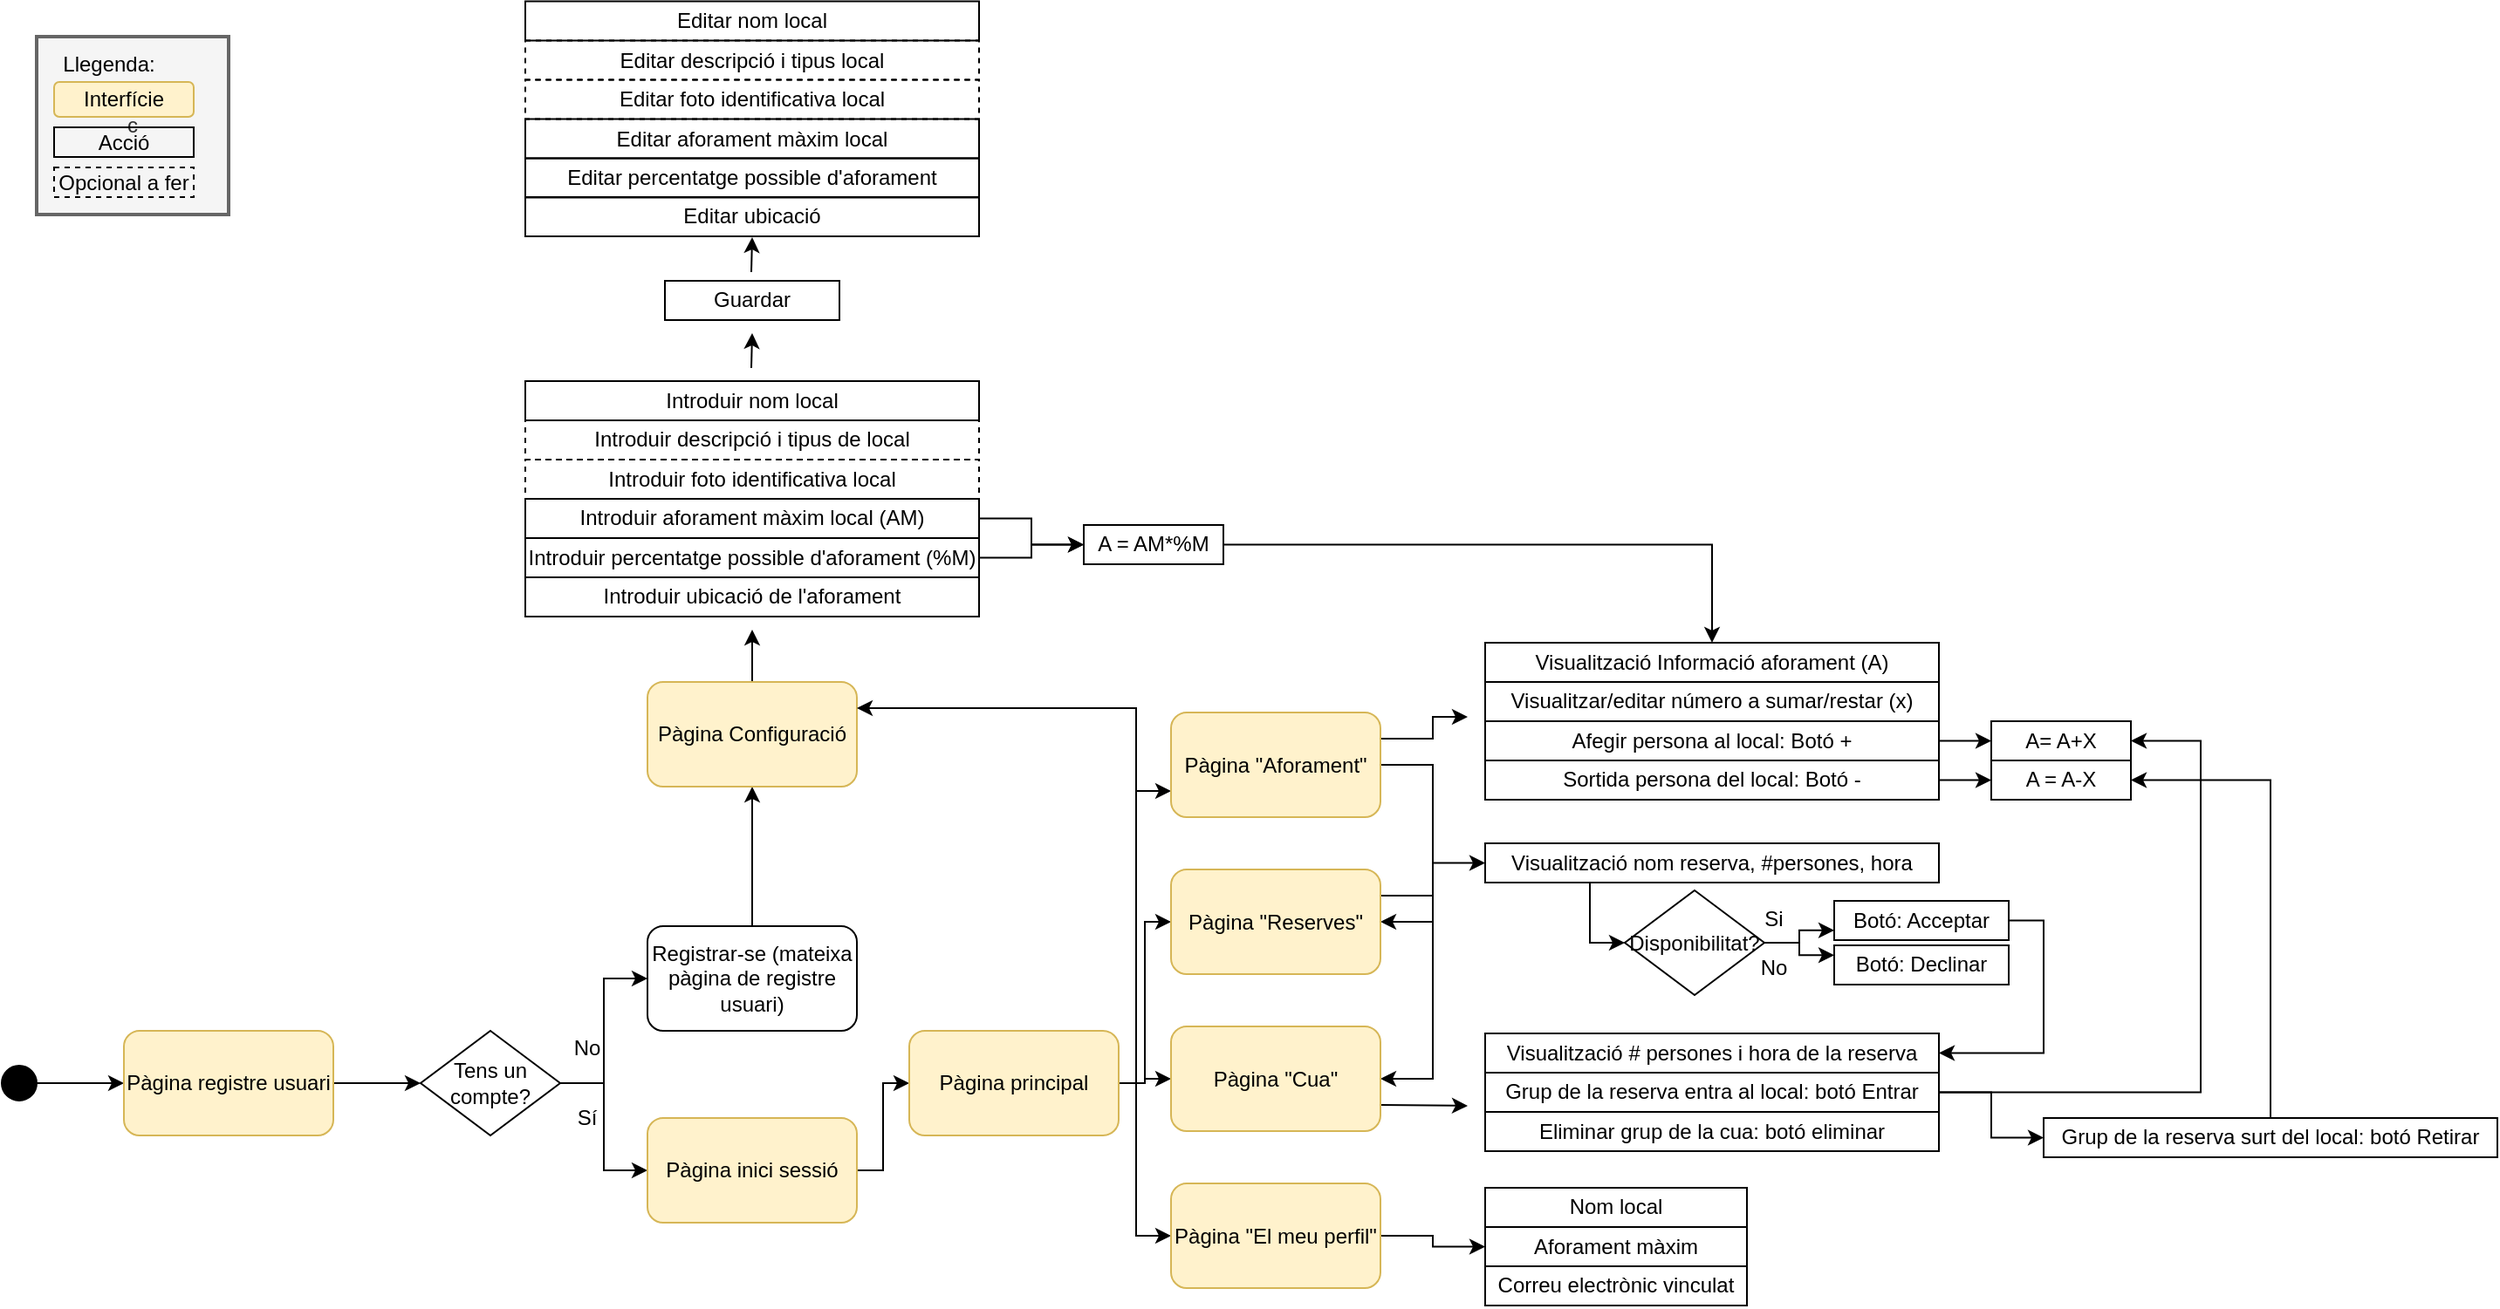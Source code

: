 <mxfile version="13.3.5" type="github" pages="2">
  <diagram id="QyLK_1G8izOVnMK4OfBK" name="Flow general B2B">
    <mxGraphModel dx="1351" dy="1723" grid="1" gridSize="10" guides="1" tooltips="1" connect="1" arrows="1" fold="1" page="0" pageScale="1" pageWidth="827" pageHeight="1169" math="0" shadow="0">
      <root>
        <mxCell id="0" />
        <mxCell id="1" parent="0" />
        <mxCell id="aOF3CNQLZm2d1WDA1n_z-32" value="c" style="rounded=0;whiteSpace=wrap;html=1;fillColor=#f5f5f5;strokeColor=#666666;fontColor=#333333;strokeWidth=2;" parent="1" vertex="1">
          <mxGeometry x="90" y="-410" width="110" height="102" as="geometry" />
        </mxCell>
        <mxCell id="_c1tW72TKpihIUh71Ftu-7" value="" style="edgeStyle=orthogonalEdgeStyle;rounded=0;orthogonalLoop=1;jettySize=auto;html=1;" parent="1" source="_c1tW72TKpihIUh71Ftu-2" target="_c1tW72TKpihIUh71Ftu-3" edge="1">
          <mxGeometry relative="1" as="geometry" />
        </mxCell>
        <mxCell id="_c1tW72TKpihIUh71Ftu-2" value="" style="ellipse;whiteSpace=wrap;html=1;aspect=fixed;fillColor=#000000;" parent="1" vertex="1">
          <mxGeometry x="70" y="180" width="20" height="20" as="geometry" />
        </mxCell>
        <mxCell id="_c1tW72TKpihIUh71Ftu-10" style="edgeStyle=orthogonalEdgeStyle;rounded=0;orthogonalLoop=1;jettySize=auto;html=1;exitX=1;exitY=0.5;exitDx=0;exitDy=0;" parent="1" source="_c1tW72TKpihIUh71Ftu-3" target="_c1tW72TKpihIUh71Ftu-9" edge="1">
          <mxGeometry relative="1" as="geometry" />
        </mxCell>
        <mxCell id="_c1tW72TKpihIUh71Ftu-3" value="Pàgina registre usuari" style="rounded=1;whiteSpace=wrap;html=1;fillColor=#fff2cc;strokeColor=#d6b656;" parent="1" vertex="1">
          <mxGeometry x="140" y="160" width="120" height="60" as="geometry" />
        </mxCell>
        <mxCell id="_c1tW72TKpihIUh71Ftu-11" style="edgeStyle=orthogonalEdgeStyle;rounded=0;orthogonalLoop=1;jettySize=auto;html=1;exitX=1;exitY=0.5;exitDx=0;exitDy=0;entryX=0;entryY=0.5;entryDx=0;entryDy=0;" parent="1" source="_c1tW72TKpihIUh71Ftu-9" target="_c1tW72TKpihIUh71Ftu-12" edge="1">
          <mxGeometry relative="1" as="geometry">
            <mxPoint x="420" y="120" as="targetPoint" />
          </mxGeometry>
        </mxCell>
        <mxCell id="_c1tW72TKpihIUh71Ftu-16" style="edgeStyle=orthogonalEdgeStyle;rounded=0;orthogonalLoop=1;jettySize=auto;html=1;exitX=1;exitY=0.5;exitDx=0;exitDy=0;" parent="1" source="_c1tW72TKpihIUh71Ftu-9" target="_c1tW72TKpihIUh71Ftu-13" edge="1">
          <mxGeometry relative="1" as="geometry" />
        </mxCell>
        <mxCell id="_c1tW72TKpihIUh71Ftu-9" value="Tens un compte?" style="rhombus;whiteSpace=wrap;html=1;fillColor=none;" parent="1" vertex="1">
          <mxGeometry x="310" y="160" width="80" height="60" as="geometry" />
        </mxCell>
        <mxCell id="aOF3CNQLZm2d1WDA1n_z-63" value="" style="edgeStyle=elbowEdgeStyle;rounded=0;orthogonalLoop=1;jettySize=auto;html=1;" parent="1" source="_c1tW72TKpihIUh71Ftu-12" target="aOF3CNQLZm2d1WDA1n_z-62" edge="1">
          <mxGeometry relative="1" as="geometry" />
        </mxCell>
        <mxCell id="_c1tW72TKpihIUh71Ftu-12" value="Registrar-se (mateixa pàgina de registre usuari)" style="rounded=1;whiteSpace=wrap;html=1;fillColor=none;" parent="1" vertex="1">
          <mxGeometry x="440" y="100" width="120" height="60" as="geometry" />
        </mxCell>
        <mxCell id="aOF3CNQLZm2d1WDA1n_z-68" value="" style="edgeStyle=elbowEdgeStyle;rounded=0;orthogonalLoop=1;jettySize=auto;html=1;" parent="1" source="aOF3CNQLZm2d1WDA1n_z-62" edge="1">
          <mxGeometry relative="1" as="geometry">
            <mxPoint x="500" y="-70" as="targetPoint" />
          </mxGeometry>
        </mxCell>
        <mxCell id="aOF3CNQLZm2d1WDA1n_z-62" value="Pàgina Configuració" style="rounded=1;whiteSpace=wrap;html=1;fillColor=#fff2cc;strokeColor=#d6b656;" parent="1" vertex="1">
          <mxGeometry x="440" y="-40" width="120" height="60" as="geometry" />
        </mxCell>
        <mxCell id="_c1tW72TKpihIUh71Ftu-29" style="edgeStyle=elbowEdgeStyle;rounded=0;orthogonalLoop=1;jettySize=auto;html=1;exitX=1;exitY=0.5;exitDx=0;exitDy=0;" parent="1" source="_c1tW72TKpihIUh71Ftu-13" target="_c1tW72TKpihIUh71Ftu-18" edge="1">
          <mxGeometry relative="1" as="geometry" />
        </mxCell>
        <mxCell id="_c1tW72TKpihIUh71Ftu-13" value="Pàgina inici sessió" style="rounded=1;whiteSpace=wrap;html=1;fillColor=#fff2cc;strokeColor=#d6b656;" parent="1" vertex="1">
          <mxGeometry x="440" y="210" width="120" height="60" as="geometry" />
        </mxCell>
        <mxCell id="_c1tW72TKpihIUh71Ftu-39" style="edgeStyle=elbowEdgeStyle;rounded=0;orthogonalLoop=1;jettySize=auto;html=1;exitX=1;exitY=0.5;exitDx=0;exitDy=0;entryX=0;entryY=0.75;entryDx=0;entryDy=0;" parent="1" source="_c1tW72TKpihIUh71Ftu-18" target="_c1tW72TKpihIUh71Ftu-22" edge="1">
          <mxGeometry relative="1" as="geometry">
            <Array as="points">
              <mxPoint x="720" y="110" />
            </Array>
          </mxGeometry>
        </mxCell>
        <mxCell id="_c1tW72TKpihIUh71Ftu-41" style="edgeStyle=elbowEdgeStyle;rounded=0;orthogonalLoop=1;jettySize=auto;html=1;exitX=1;exitY=0.5;exitDx=0;exitDy=0;" parent="1" source="_c1tW72TKpihIUh71Ftu-18" target="_c1tW72TKpihIUh71Ftu-23" edge="1">
          <mxGeometry relative="1" as="geometry" />
        </mxCell>
        <mxCell id="_c1tW72TKpihIUh71Ftu-42" style="edgeStyle=elbowEdgeStyle;rounded=0;orthogonalLoop=1;jettySize=auto;html=1;exitX=1;exitY=0.5;exitDx=0;exitDy=0;" parent="1" source="_c1tW72TKpihIUh71Ftu-18" target="_c1tW72TKpihIUh71Ftu-25" edge="1">
          <mxGeometry relative="1" as="geometry">
            <Array as="points">
              <mxPoint x="720" y="230" />
            </Array>
          </mxGeometry>
        </mxCell>
        <mxCell id="_c1tW72TKpihIUh71Ftu-43" style="edgeStyle=elbowEdgeStyle;rounded=0;orthogonalLoop=1;jettySize=auto;html=1;exitX=1;exitY=0.5;exitDx=0;exitDy=0;" parent="1" source="_c1tW72TKpihIUh71Ftu-18" target="_c1tW72TKpihIUh71Ftu-24" edge="1">
          <mxGeometry relative="1" as="geometry" />
        </mxCell>
        <mxCell id="TkilhRNAnEVEgLaQJ0GL-2" style="edgeStyle=orthogonalEdgeStyle;rounded=0;orthogonalLoop=1;jettySize=auto;html=1;exitX=1;exitY=0.5;exitDx=0;exitDy=0;entryX=1;entryY=0.25;entryDx=0;entryDy=0;" parent="1" source="_c1tW72TKpihIUh71Ftu-18" target="aOF3CNQLZm2d1WDA1n_z-62" edge="1">
          <mxGeometry relative="1" as="geometry">
            <Array as="points">
              <mxPoint x="720" y="190" />
              <mxPoint x="720" y="-25" />
            </Array>
          </mxGeometry>
        </mxCell>
        <mxCell id="_c1tW72TKpihIUh71Ftu-18" value="Pàgina principal" style="rounded=1;whiteSpace=wrap;html=1;fillColor=#fff2cc;strokeColor=#d6b656;" parent="1" vertex="1">
          <mxGeometry x="590" y="160" width="120" height="60" as="geometry" />
        </mxCell>
        <mxCell id="aOF3CNQLZm2d1WDA1n_z-13" style="edgeStyle=elbowEdgeStyle;rounded=0;orthogonalLoop=1;jettySize=auto;html=1;exitX=1;exitY=0.5;exitDx=0;exitDy=0;entryX=1;entryY=0.5;entryDx=0;entryDy=0;" parent="1" source="_c1tW72TKpihIUh71Ftu-22" target="_c1tW72TKpihIUh71Ftu-23" edge="1">
          <mxGeometry relative="1" as="geometry">
            <Array as="points">
              <mxPoint x="890" y="53" />
            </Array>
          </mxGeometry>
        </mxCell>
        <mxCell id="aOF3CNQLZm2d1WDA1n_z-14" style="edgeStyle=elbowEdgeStyle;rounded=0;orthogonalLoop=1;jettySize=auto;html=1;exitX=1;exitY=0.5;exitDx=0;exitDy=0;entryX=1;entryY=0.5;entryDx=0;entryDy=0;" parent="1" source="_c1tW72TKpihIUh71Ftu-22" target="_c1tW72TKpihIUh71Ftu-24" edge="1">
          <mxGeometry relative="1" as="geometry">
            <Array as="points">
              <mxPoint x="890" y="98" />
            </Array>
          </mxGeometry>
        </mxCell>
        <mxCell id="aOF3CNQLZm2d1WDA1n_z-26" style="edgeStyle=elbowEdgeStyle;rounded=0;orthogonalLoop=1;jettySize=auto;html=1;exitX=1;exitY=0.25;exitDx=0;exitDy=0;" parent="1" source="_c1tW72TKpihIUh71Ftu-22" edge="1">
          <mxGeometry relative="1" as="geometry">
            <mxPoint x="910" y="-20" as="targetPoint" />
            <Array as="points">
              <mxPoint x="890" y="-10" />
            </Array>
          </mxGeometry>
        </mxCell>
        <mxCell id="_c1tW72TKpihIUh71Ftu-22" value="Pàgina &quot;Aforament&quot;" style="rounded=1;whiteSpace=wrap;html=1;fillColor=#fff2cc;strokeColor=#d6b656;" parent="1" vertex="1">
          <mxGeometry x="740" y="-22.5" width="120" height="60" as="geometry" />
        </mxCell>
        <mxCell id="aOF3CNQLZm2d1WDA1n_z-79" style="edgeStyle=elbowEdgeStyle;rounded=0;orthogonalLoop=1;jettySize=auto;html=1;exitX=1;exitY=0.25;exitDx=0;exitDy=0;" parent="1" source="_c1tW72TKpihIUh71Ftu-23" target="aOF3CNQLZm2d1WDA1n_z-36" edge="1">
          <mxGeometry relative="1" as="geometry" />
        </mxCell>
        <mxCell id="_c1tW72TKpihIUh71Ftu-23" value="Pàgina &quot;Reserves&quot;" style="rounded=1;whiteSpace=wrap;html=1;fillColor=#fff2cc;strokeColor=#d6b656;" parent="1" vertex="1">
          <mxGeometry x="740" y="67.5" width="120" height="60" as="geometry" />
        </mxCell>
        <mxCell id="aOF3CNQLZm2d1WDA1n_z-52" style="rounded=0;orthogonalLoop=1;jettySize=auto;html=1;exitX=1;exitY=0.75;exitDx=0;exitDy=0;" parent="1" source="_c1tW72TKpihIUh71Ftu-24" edge="1">
          <mxGeometry relative="1" as="geometry">
            <mxPoint x="910" y="203" as="targetPoint" />
          </mxGeometry>
        </mxCell>
        <mxCell id="_c1tW72TKpihIUh71Ftu-24" value="Pàgina &quot;Cua&quot;" style="rounded=1;whiteSpace=wrap;html=1;fillColor=#fff2cc;strokeColor=#d6b656;" parent="1" vertex="1">
          <mxGeometry x="740" y="157.5" width="120" height="60" as="geometry" />
        </mxCell>
        <mxCell id="aOF3CNQLZm2d1WDA1n_z-10" style="edgeStyle=elbowEdgeStyle;rounded=0;orthogonalLoop=1;jettySize=auto;html=1;exitX=1;exitY=0.5;exitDx=0;exitDy=0;" parent="1" source="_c1tW72TKpihIUh71Ftu-25" target="aOF3CNQLZm2d1WDA1n_z-5" edge="1">
          <mxGeometry relative="1" as="geometry" />
        </mxCell>
        <mxCell id="_c1tW72TKpihIUh71Ftu-25" value="Pàgina &quot;El meu perfil&quot;" style="rounded=1;whiteSpace=wrap;html=1;fillColor=#fff2cc;strokeColor=#d6b656;" parent="1" vertex="1">
          <mxGeometry x="740" y="247.5" width="120" height="60" as="geometry" />
        </mxCell>
        <mxCell id="_c1tW72TKpihIUh71Ftu-27" value="Sí" style="text;html=1;align=center;verticalAlign=middle;resizable=0;points=[];autosize=1;" parent="1" vertex="1">
          <mxGeometry x="390" y="200" width="30" height="20" as="geometry" />
        </mxCell>
        <mxCell id="_c1tW72TKpihIUh71Ftu-28" value="No" style="text;html=1;align=center;verticalAlign=middle;resizable=0;points=[];autosize=1;" parent="1" vertex="1">
          <mxGeometry x="390" y="160" width="30" height="20" as="geometry" />
        </mxCell>
        <mxCell id="aOF3CNQLZm2d1WDA1n_z-2" value="&lt;div style=&quot;text-align: left&quot;&gt;Nom local&lt;/div&gt;" style="rounded=1;whiteSpace=wrap;html=1;fillColor=none;arcSize=0;" parent="1" vertex="1">
          <mxGeometry x="920" y="250" width="150" height="22.5" as="geometry" />
        </mxCell>
        <mxCell id="aOF3CNQLZm2d1WDA1n_z-5" value="&lt;div style=&quot;text-align: left&quot;&gt;Aforament màxim&lt;/div&gt;" style="rounded=1;whiteSpace=wrap;html=1;fillColor=none;arcSize=0;" parent="1" vertex="1">
          <mxGeometry x="920" y="272.5" width="150" height="22.5" as="geometry" />
        </mxCell>
        <mxCell id="aOF3CNQLZm2d1WDA1n_z-6" value="&lt;div style=&quot;text-align: left&quot;&gt;Correu electrònic vinculat&lt;/div&gt;" style="rounded=1;whiteSpace=wrap;html=1;fillColor=none;arcSize=0;" parent="1" vertex="1">
          <mxGeometry x="920" y="295" width="150" height="22.5" as="geometry" />
        </mxCell>
        <mxCell id="aOF3CNQLZm2d1WDA1n_z-11" value="&lt;div style=&quot;text-align: left&quot;&gt;Visualitzar/editar número a sumar/restar (x)&lt;/div&gt;" style="rounded=1;whiteSpace=wrap;html=1;fillColor=none;arcSize=0;" parent="1" vertex="1">
          <mxGeometry x="920" y="-40" width="260" height="22.5" as="geometry" />
        </mxCell>
        <mxCell id="aOF3CNQLZm2d1WDA1n_z-20" value="" style="edgeStyle=elbowEdgeStyle;rounded=0;orthogonalLoop=1;jettySize=auto;html=1;" parent="1" source="aOF3CNQLZm2d1WDA1n_z-15" target="aOF3CNQLZm2d1WDA1n_z-19" edge="1">
          <mxGeometry relative="1" as="geometry" />
        </mxCell>
        <mxCell id="aOF3CNQLZm2d1WDA1n_z-15" value="&lt;div style=&quot;text-align: left&quot;&gt;Afegir persona al local: Botó +&lt;/div&gt;" style="rounded=1;whiteSpace=wrap;html=1;fillColor=none;arcSize=0;" parent="1" vertex="1">
          <mxGeometry x="920" y="-17.5" width="260" height="22.5" as="geometry" />
        </mxCell>
        <mxCell id="aOF3CNQLZm2d1WDA1n_z-19" value="&lt;div style=&quot;text-align: left&quot;&gt;A= A+X&lt;/div&gt;" style="rounded=1;whiteSpace=wrap;html=1;fillColor=none;arcSize=0;" parent="1" vertex="1">
          <mxGeometry x="1210" y="-17.5" width="80" height="22.5" as="geometry" />
        </mxCell>
        <mxCell id="aOF3CNQLZm2d1WDA1n_z-23" style="edgeStyle=elbowEdgeStyle;rounded=0;orthogonalLoop=1;jettySize=auto;html=1;exitX=1;exitY=0.5;exitDx=0;exitDy=0;entryX=0;entryY=0.5;entryDx=0;entryDy=0;" parent="1" source="aOF3CNQLZm2d1WDA1n_z-16" target="aOF3CNQLZm2d1WDA1n_z-22" edge="1">
          <mxGeometry relative="1" as="geometry" />
        </mxCell>
        <mxCell id="aOF3CNQLZm2d1WDA1n_z-16" value="&lt;div style=&quot;text-align: left&quot;&gt;Sortida persona del local: Botó -&lt;/div&gt;" style="rounded=1;whiteSpace=wrap;html=1;fillColor=none;arcSize=0;" parent="1" vertex="1">
          <mxGeometry x="920" y="5" width="260" height="22.5" as="geometry" />
        </mxCell>
        <mxCell id="aOF3CNQLZm2d1WDA1n_z-21" value="&lt;div style=&quot;text-align: left&quot;&gt;Visualització Informació aforament (A)&lt;/div&gt;" style="rounded=1;whiteSpace=wrap;html=1;fillColor=none;arcSize=0;" parent="1" vertex="1">
          <mxGeometry x="920" y="-62.5" width="260" height="22.5" as="geometry" />
        </mxCell>
        <mxCell id="aOF3CNQLZm2d1WDA1n_z-22" value="&lt;div style=&quot;text-align: left&quot;&gt;A = A-X&lt;/div&gt;" style="rounded=1;whiteSpace=wrap;html=1;fillColor=none;arcSize=0;" parent="1" vertex="1">
          <mxGeometry x="1210" y="5" width="80" height="22.5" as="geometry" />
        </mxCell>
        <mxCell id="aOF3CNQLZm2d1WDA1n_z-27" value="Llegenda:" style="text;html=1;align=center;verticalAlign=middle;resizable=0;points=[];autosize=1;" parent="1" vertex="1">
          <mxGeometry x="96" y="-404" width="70" height="20" as="geometry" />
        </mxCell>
        <mxCell id="aOF3CNQLZm2d1WDA1n_z-28" value="Interfície" style="rounded=1;whiteSpace=wrap;html=1;fillColor=#fff2cc;strokeColor=#d6b656;" parent="1" vertex="1">
          <mxGeometry x="100" y="-384" width="80" height="20" as="geometry" />
        </mxCell>
        <mxCell id="aOF3CNQLZm2d1WDA1n_z-30" value="Acció" style="rounded=1;whiteSpace=wrap;html=1;fillColor=none;arcSize=0;" parent="1" vertex="1">
          <mxGeometry x="100" y="-358" width="80" height="17" as="geometry" />
        </mxCell>
        <mxCell id="aOF3CNQLZm2d1WDA1n_z-31" value="Opcional a fer" style="rounded=1;whiteSpace=wrap;html=1;fillColor=none;arcSize=0;dashed=1;" parent="1" vertex="1">
          <mxGeometry x="100" y="-335" width="80" height="17" as="geometry" />
        </mxCell>
        <mxCell id="aOF3CNQLZm2d1WDA1n_z-54" style="edgeStyle=elbowEdgeStyle;rounded=0;orthogonalLoop=1;jettySize=auto;html=1;exitX=0.25;exitY=1;exitDx=0;exitDy=0;entryX=0;entryY=0.5;entryDx=0;entryDy=0;" parent="1" source="aOF3CNQLZm2d1WDA1n_z-36" target="aOF3CNQLZm2d1WDA1n_z-53" edge="1">
          <mxGeometry relative="1" as="geometry">
            <Array as="points">
              <mxPoint x="980" y="100" />
            </Array>
          </mxGeometry>
        </mxCell>
        <mxCell id="aOF3CNQLZm2d1WDA1n_z-36" value="&lt;div style=&quot;text-align: left&quot;&gt;Visualització nom reserva, #persones, hora&lt;/div&gt;" style="rounded=1;whiteSpace=wrap;html=1;fillColor=none;arcSize=0;" parent="1" vertex="1">
          <mxGeometry x="920" y="52.5" width="260" height="22.5" as="geometry" />
        </mxCell>
        <mxCell id="aOF3CNQLZm2d1WDA1n_z-46" value="&lt;div style=&quot;text-align: left&quot;&gt;Visualització # persones i hora de la reserva&lt;/div&gt;" style="rounded=1;whiteSpace=wrap;html=1;fillColor=none;arcSize=0;" parent="1" vertex="1">
          <mxGeometry x="920" y="161.5" width="260" height="22.5" as="geometry" />
        </mxCell>
        <mxCell id="aOF3CNQLZm2d1WDA1n_z-50" style="edgeStyle=elbowEdgeStyle;rounded=0;orthogonalLoop=1;jettySize=auto;html=1;entryX=1;entryY=0.5;entryDx=0;entryDy=0;" parent="1" source="aOF3CNQLZm2d1WDA1n_z-47" target="aOF3CNQLZm2d1WDA1n_z-19" edge="1">
          <mxGeometry relative="1" as="geometry">
            <Array as="points">
              <mxPoint x="1330" y="80" />
              <mxPoint x="1320" y="100" />
            </Array>
          </mxGeometry>
        </mxCell>
        <mxCell id="uCOe1vbsrx_zNw0hY_Ic-2" style="edgeStyle=orthogonalEdgeStyle;rounded=0;orthogonalLoop=1;jettySize=auto;html=1;exitX=1;exitY=0.5;exitDx=0;exitDy=0;entryX=0;entryY=0.5;entryDx=0;entryDy=0;" parent="1" source="aOF3CNQLZm2d1WDA1n_z-47" target="uCOe1vbsrx_zNw0hY_Ic-1" edge="1">
          <mxGeometry relative="1" as="geometry" />
        </mxCell>
        <mxCell id="aOF3CNQLZm2d1WDA1n_z-47" value="&lt;div style=&quot;text-align: left&quot;&gt;Grup de la reserva entra al local: botó Entrar&lt;/div&gt;" style="rounded=1;whiteSpace=wrap;html=1;fillColor=none;arcSize=0;" parent="1" vertex="1">
          <mxGeometry x="920" y="184" width="260" height="22.5" as="geometry" />
        </mxCell>
        <mxCell id="aOF3CNQLZm2d1WDA1n_z-48" value="&lt;div style=&quot;text-align: left&quot;&gt;Eliminar grup de la cua: botó eliminar&lt;/div&gt;" style="rounded=1;whiteSpace=wrap;html=1;fillColor=none;arcSize=0;" parent="1" vertex="1">
          <mxGeometry x="920" y="206.5" width="260" height="22.5" as="geometry" />
        </mxCell>
        <mxCell id="aOF3CNQLZm2d1WDA1n_z-57" style="edgeStyle=elbowEdgeStyle;rounded=0;orthogonalLoop=1;jettySize=auto;html=1;exitX=1;exitY=0.5;exitDx=0;exitDy=0;entryX=0;entryY=0.75;entryDx=0;entryDy=0;" parent="1" source="aOF3CNQLZm2d1WDA1n_z-53" target="aOF3CNQLZm2d1WDA1n_z-55" edge="1">
          <mxGeometry relative="1" as="geometry" />
        </mxCell>
        <mxCell id="aOF3CNQLZm2d1WDA1n_z-58" style="edgeStyle=elbowEdgeStyle;rounded=0;orthogonalLoop=1;jettySize=auto;html=1;exitX=1;exitY=0.5;exitDx=0;exitDy=0;entryX=0;entryY=0.25;entryDx=0;entryDy=0;" parent="1" source="aOF3CNQLZm2d1WDA1n_z-53" target="aOF3CNQLZm2d1WDA1n_z-56" edge="1">
          <mxGeometry relative="1" as="geometry" />
        </mxCell>
        <mxCell id="aOF3CNQLZm2d1WDA1n_z-53" value="Disponibilitat?" style="rhombus;whiteSpace=wrap;html=1;fillColor=none;" parent="1" vertex="1">
          <mxGeometry x="1000" y="79.5" width="80" height="60" as="geometry" />
        </mxCell>
        <mxCell id="aOF3CNQLZm2d1WDA1n_z-61" style="edgeStyle=elbowEdgeStyle;rounded=0;orthogonalLoop=1;jettySize=auto;html=1;exitX=1;exitY=0.5;exitDx=0;exitDy=0;entryX=1;entryY=0.5;entryDx=0;entryDy=0;" parent="1" source="aOF3CNQLZm2d1WDA1n_z-55" target="aOF3CNQLZm2d1WDA1n_z-46" edge="1">
          <mxGeometry relative="1" as="geometry">
            <mxPoint x="1180" y="156.25" as="targetPoint" />
            <Array as="points">
              <mxPoint x="1240" y="150" />
              <mxPoint x="1220" y="130" />
            </Array>
          </mxGeometry>
        </mxCell>
        <mxCell id="aOF3CNQLZm2d1WDA1n_z-55" value="&lt;div style=&quot;text-align: left&quot;&gt;Botó: Acceptar&lt;/div&gt;" style="rounded=1;whiteSpace=wrap;html=1;fillColor=none;arcSize=0;" parent="1" vertex="1">
          <mxGeometry x="1120" y="85.5" width="100" height="22.5" as="geometry" />
        </mxCell>
        <mxCell id="aOF3CNQLZm2d1WDA1n_z-56" value="&lt;div style=&quot;text-align: left&quot;&gt;Botó: Declinar&lt;/div&gt;" style="rounded=1;whiteSpace=wrap;html=1;fillColor=none;arcSize=0;" parent="1" vertex="1">
          <mxGeometry x="1120" y="111" width="100" height="22.5" as="geometry" />
        </mxCell>
        <mxCell id="aOF3CNQLZm2d1WDA1n_z-59" value="Si" style="text;html=1;align=center;verticalAlign=middle;resizable=0;points=[];autosize=1;" parent="1" vertex="1">
          <mxGeometry x="1070" y="85.5" width="30" height="20" as="geometry" />
        </mxCell>
        <mxCell id="aOF3CNQLZm2d1WDA1n_z-60" value="No" style="text;html=1;align=center;verticalAlign=middle;resizable=0;points=[];autosize=1;" parent="1" vertex="1">
          <mxGeometry x="1070" y="113.5" width="30" height="20" as="geometry" />
        </mxCell>
        <mxCell id="TkilhRNAnEVEgLaQJ0GL-27" style="edgeStyle=elbowEdgeStyle;rounded=0;orthogonalLoop=1;jettySize=auto;html=1;exitX=1;exitY=0.5;exitDx=0;exitDy=0;entryX=0;entryY=0.5;entryDx=0;entryDy=0;" parent="1" source="aOF3CNQLZm2d1WDA1n_z-64" target="TkilhRNAnEVEgLaQJ0GL-25" edge="1">
          <mxGeometry relative="1" as="geometry" />
        </mxCell>
        <mxCell id="aOF3CNQLZm2d1WDA1n_z-64" value="&lt;div style=&quot;text-align: left&quot;&gt;Introduir percentatge possible d&#39;aforament (%M)&lt;/div&gt;" style="rounded=1;whiteSpace=wrap;html=1;fillColor=none;arcSize=0;" parent="1" vertex="1">
          <mxGeometry x="370" y="-122.5" width="260" height="22.5" as="geometry" />
        </mxCell>
        <mxCell id="TkilhRNAnEVEgLaQJ0GL-26" style="edgeStyle=elbowEdgeStyle;rounded=0;orthogonalLoop=1;jettySize=auto;html=1;exitX=1;exitY=0.5;exitDx=0;exitDy=0;entryX=0;entryY=0.5;entryDx=0;entryDy=0;" parent="1" source="aOF3CNQLZm2d1WDA1n_z-67" target="TkilhRNAnEVEgLaQJ0GL-25" edge="1">
          <mxGeometry relative="1" as="geometry" />
        </mxCell>
        <mxCell id="aOF3CNQLZm2d1WDA1n_z-67" value="&lt;div style=&quot;text-align: left&quot;&gt;Introduir aforament màxim local (AM)&lt;/div&gt;" style="rounded=1;whiteSpace=wrap;html=1;fillColor=none;arcSize=0;" parent="1" vertex="1">
          <mxGeometry x="370" y="-145" width="260" height="22.5" as="geometry" />
        </mxCell>
        <mxCell id="aOF3CNQLZm2d1WDA1n_z-70" value="&lt;div style=&quot;text-align: left&quot;&gt;Introduir descripció i tipus de local&lt;/div&gt;" style="rounded=1;whiteSpace=wrap;html=1;fillColor=none;arcSize=0;dashed=1;" parent="1" vertex="1">
          <mxGeometry x="370" y="-190" width="260" height="22.5" as="geometry" />
        </mxCell>
        <mxCell id="aOF3CNQLZm2d1WDA1n_z-71" value="&lt;div style=&quot;text-align: left&quot;&gt;Introduir foto identificativa local&lt;/div&gt;" style="rounded=1;whiteSpace=wrap;html=1;fillColor=none;arcSize=0;dashed=1;" parent="1" vertex="1">
          <mxGeometry x="370" y="-167.5" width="260" height="22.5" as="geometry" />
        </mxCell>
        <mxCell id="aOF3CNQLZm2d1WDA1n_z-72" value="&lt;div style=&quot;text-align: left&quot;&gt;Guardar&lt;/div&gt;" style="rounded=1;whiteSpace=wrap;html=1;fillColor=none;arcSize=0;" parent="1" vertex="1">
          <mxGeometry x="450" y="-270" width="100" height="22.5" as="geometry" />
        </mxCell>
        <mxCell id="TkilhRNAnEVEgLaQJ0GL-1" value="&lt;div style=&quot;text-align: left&quot;&gt;Introduir nom local&lt;/div&gt;" style="rounded=1;whiteSpace=wrap;html=1;fillColor=none;arcSize=0;" parent="1" vertex="1">
          <mxGeometry x="370" y="-212.5" width="260" height="22.5" as="geometry" />
        </mxCell>
        <mxCell id="TkilhRNAnEVEgLaQJ0GL-6" value="&lt;div style=&quot;text-align: left&quot;&gt;Editar percentatge possible d&#39;aforament&lt;/div&gt;" style="rounded=1;whiteSpace=wrap;html=1;fillColor=none;arcSize=0;" parent="1" vertex="1">
          <mxGeometry x="370" y="-340.25" width="260" height="22.5" as="geometry" />
        </mxCell>
        <mxCell id="TkilhRNAnEVEgLaQJ0GL-7" value="&lt;div style=&quot;text-align: left&quot;&gt;Editar aforament màxim local&lt;/div&gt;" style="rounded=1;whiteSpace=wrap;html=1;fillColor=none;arcSize=0;" parent="1" vertex="1">
          <mxGeometry x="370" y="-362.75" width="260" height="22.5" as="geometry" />
        </mxCell>
        <mxCell id="TkilhRNAnEVEgLaQJ0GL-8" value="&lt;div style=&quot;text-align: left&quot;&gt;Editar descripció i tipus local&lt;/div&gt;" style="rounded=1;whiteSpace=wrap;html=1;fillColor=none;arcSize=0;dashed=1;" parent="1" vertex="1">
          <mxGeometry x="370" y="-407.75" width="260" height="22.5" as="geometry" />
        </mxCell>
        <mxCell id="TkilhRNAnEVEgLaQJ0GL-9" value="&lt;div style=&quot;text-align: left&quot;&gt;Editar&lt;span&gt;&amp;nbsp;foto identificativa local&lt;/span&gt;&lt;/div&gt;" style="rounded=1;whiteSpace=wrap;html=1;fillColor=none;arcSize=0;dashed=1;" parent="1" vertex="1">
          <mxGeometry x="370" y="-385.25" width="260" height="22.5" as="geometry" />
        </mxCell>
        <mxCell id="TkilhRNAnEVEgLaQJ0GL-10" value="&lt;div style=&quot;text-align: left&quot;&gt;Editar nom local&lt;/div&gt;" style="rounded=1;whiteSpace=wrap;html=1;fillColor=none;arcSize=0;" parent="1" vertex="1">
          <mxGeometry x="370" y="-430.25" width="260" height="22.5" as="geometry" />
        </mxCell>
        <mxCell id="TkilhRNAnEVEgLaQJ0GL-14" value="" style="endArrow=classic;html=1;" parent="1" edge="1">
          <mxGeometry width="50" height="50" relative="1" as="geometry">
            <mxPoint x="499.5" y="-220" as="sourcePoint" />
            <mxPoint x="500" y="-240" as="targetPoint" />
          </mxGeometry>
        </mxCell>
        <mxCell id="TkilhRNAnEVEgLaQJ0GL-17" value="" style="endArrow=classic;html=1;" parent="1" edge="1">
          <mxGeometry width="50" height="50" relative="1" as="geometry">
            <mxPoint x="499.5" y="-275" as="sourcePoint" />
            <mxPoint x="500" y="-295" as="targetPoint" />
          </mxGeometry>
        </mxCell>
        <mxCell id="TkilhRNAnEVEgLaQJ0GL-28" style="edgeStyle=elbowEdgeStyle;rounded=0;orthogonalLoop=1;jettySize=auto;html=1;exitX=1;exitY=0.5;exitDx=0;exitDy=0;entryX=0.5;entryY=0;entryDx=0;entryDy=0;" parent="1" source="TkilhRNAnEVEgLaQJ0GL-25" target="aOF3CNQLZm2d1WDA1n_z-21" edge="1">
          <mxGeometry relative="1" as="geometry">
            <Array as="points">
              <mxPoint x="1050" y="-90" />
            </Array>
          </mxGeometry>
        </mxCell>
        <mxCell id="TkilhRNAnEVEgLaQJ0GL-25" value="&lt;div style=&quot;text-align: left&quot;&gt;A = AM*%M&lt;/div&gt;" style="rounded=1;whiteSpace=wrap;html=1;fillColor=none;arcSize=0;" parent="1" vertex="1">
          <mxGeometry x="690" y="-130" width="80" height="22.5" as="geometry" />
        </mxCell>
        <mxCell id="TkilhRNAnEVEgLaQJ0GL-29" value="&lt;div style=&quot;text-align: left&quot;&gt;Introduir ubicació de l&#39;aforament&lt;/div&gt;" style="rounded=1;whiteSpace=wrap;html=1;fillColor=none;arcSize=0;" parent="1" vertex="1">
          <mxGeometry x="370" y="-100" width="260" height="22.5" as="geometry" />
        </mxCell>
        <mxCell id="TkilhRNAnEVEgLaQJ0GL-35" value="&lt;div style=&quot;text-align: left&quot;&gt;Editar ubicació&lt;/div&gt;" style="rounded=1;whiteSpace=wrap;html=1;fillColor=none;arcSize=0;" parent="1" vertex="1">
          <mxGeometry x="370" y="-318" width="260" height="22.5" as="geometry" />
        </mxCell>
        <mxCell id="uCOe1vbsrx_zNw0hY_Ic-3" style="edgeStyle=orthogonalEdgeStyle;rounded=0;orthogonalLoop=1;jettySize=auto;html=1;exitX=0.5;exitY=0;exitDx=0;exitDy=0;entryX=1;entryY=0.5;entryDx=0;entryDy=0;" parent="1" source="uCOe1vbsrx_zNw0hY_Ic-1" target="aOF3CNQLZm2d1WDA1n_z-22" edge="1">
          <mxGeometry relative="1" as="geometry" />
        </mxCell>
        <mxCell id="uCOe1vbsrx_zNw0hY_Ic-1" value="&lt;div style=&quot;text-align: left&quot;&gt;Grup de la reserva surt del local: botó Retirar&lt;/div&gt;" style="rounded=1;whiteSpace=wrap;html=1;fillColor=none;arcSize=0;" parent="1" vertex="1">
          <mxGeometry x="1240" y="210" width="260" height="22.5" as="geometry" />
        </mxCell>
      </root>
    </mxGraphModel>
  </diagram>
  <diagram id="xvjuU5OqG2bT5GJd8oEb" name="Flow general B2C">
    <mxGraphModel dx="1577" dy="1877" grid="0" gridSize="10" guides="1" tooltips="1" connect="1" arrows="1" fold="1" page="0" pageScale="1" pageWidth="827" pageHeight="1169" math="0" shadow="0">
      <root>
        <mxCell id="i2RtokQAjqtKmHnBPMio-0" />
        <mxCell id="i2RtokQAjqtKmHnBPMio-1" parent="i2RtokQAjqtKmHnBPMio-0" />
        <mxCell id="DBiy78oFLPqG4dcvD1ym-0" value="c" style="rounded=0;whiteSpace=wrap;html=1;fillColor=#f5f5f5;strokeColor=#666666;fontColor=#333333;strokeWidth=2;" vertex="1" parent="i2RtokQAjqtKmHnBPMio-1">
          <mxGeometry x="90" y="-410" width="110" height="102" as="geometry" />
        </mxCell>
        <mxCell id="DBiy78oFLPqG4dcvD1ym-1" value="" style="edgeStyle=orthogonalEdgeStyle;rounded=0;orthogonalLoop=1;jettySize=auto;html=1;" edge="1" parent="i2RtokQAjqtKmHnBPMio-1" source="DBiy78oFLPqG4dcvD1ym-2" target="DBiy78oFLPqG4dcvD1ym-4">
          <mxGeometry relative="1" as="geometry" />
        </mxCell>
        <mxCell id="DBiy78oFLPqG4dcvD1ym-2" value="" style="ellipse;whiteSpace=wrap;html=1;aspect=fixed;fillColor=#000000;" vertex="1" parent="i2RtokQAjqtKmHnBPMio-1">
          <mxGeometry x="70" y="180" width="20" height="20" as="geometry" />
        </mxCell>
        <mxCell id="DBiy78oFLPqG4dcvD1ym-3" style="edgeStyle=orthogonalEdgeStyle;rounded=0;orthogonalLoop=1;jettySize=auto;html=1;exitX=1;exitY=0.5;exitDx=0;exitDy=0;" edge="1" parent="i2RtokQAjqtKmHnBPMio-1" source="DBiy78oFLPqG4dcvD1ym-4" target="DBiy78oFLPqG4dcvD1ym-7">
          <mxGeometry relative="1" as="geometry" />
        </mxCell>
        <mxCell id="DBiy78oFLPqG4dcvD1ym-4" value="Pàgina registre usuari" style="rounded=1;whiteSpace=wrap;html=1;fillColor=#fff2cc;strokeColor=#d6b656;" vertex="1" parent="i2RtokQAjqtKmHnBPMio-1">
          <mxGeometry x="140" y="160" width="120" height="60" as="geometry" />
        </mxCell>
        <mxCell id="DBiy78oFLPqG4dcvD1ym-5" style="edgeStyle=orthogonalEdgeStyle;rounded=0;orthogonalLoop=1;jettySize=auto;html=1;exitX=1;exitY=0.5;exitDx=0;exitDy=0;entryX=0;entryY=0.5;entryDx=0;entryDy=0;" edge="1" parent="i2RtokQAjqtKmHnBPMio-1" source="DBiy78oFLPqG4dcvD1ym-7" target="DBiy78oFLPqG4dcvD1ym-9">
          <mxGeometry relative="1" as="geometry">
            <mxPoint x="420" y="120" as="targetPoint" />
          </mxGeometry>
        </mxCell>
        <mxCell id="DBiy78oFLPqG4dcvD1ym-6" style="edgeStyle=orthogonalEdgeStyle;rounded=0;orthogonalLoop=1;jettySize=auto;html=1;exitX=1;exitY=0.5;exitDx=0;exitDy=0;" edge="1" parent="i2RtokQAjqtKmHnBPMio-1" source="DBiy78oFLPqG4dcvD1ym-7" target="DBiy78oFLPqG4dcvD1ym-13">
          <mxGeometry relative="1" as="geometry" />
        </mxCell>
        <mxCell id="DBiy78oFLPqG4dcvD1ym-7" value="Tens un compte?" style="rhombus;whiteSpace=wrap;html=1;fillColor=none;" vertex="1" parent="i2RtokQAjqtKmHnBPMio-1">
          <mxGeometry x="310" y="160" width="80" height="60" as="geometry" />
        </mxCell>
        <mxCell id="DBiy78oFLPqG4dcvD1ym-8" value="" style="edgeStyle=elbowEdgeStyle;rounded=0;orthogonalLoop=1;jettySize=auto;html=1;" edge="1" parent="i2RtokQAjqtKmHnBPMio-1" source="DBiy78oFLPqG4dcvD1ym-9" target="DBiy78oFLPqG4dcvD1ym-11">
          <mxGeometry relative="1" as="geometry" />
        </mxCell>
        <mxCell id="DBiy78oFLPqG4dcvD1ym-9" value="Registrar-se (mateixa pàgina de registre usuari)" style="rounded=1;whiteSpace=wrap;html=1;fillColor=none;" vertex="1" parent="i2RtokQAjqtKmHnBPMio-1">
          <mxGeometry x="440" y="100" width="120" height="60" as="geometry" />
        </mxCell>
        <mxCell id="DBiy78oFLPqG4dcvD1ym-10" value="" style="edgeStyle=elbowEdgeStyle;rounded=0;orthogonalLoop=1;jettySize=auto;html=1;" edge="1" parent="i2RtokQAjqtKmHnBPMio-1" source="DBiy78oFLPqG4dcvD1ym-11">
          <mxGeometry relative="1" as="geometry">
            <mxPoint x="500" y="-70" as="targetPoint" />
          </mxGeometry>
        </mxCell>
        <mxCell id="DBiy78oFLPqG4dcvD1ym-11" value="Pàgina Configuració" style="rounded=1;whiteSpace=wrap;html=1;fillColor=#fff2cc;strokeColor=#d6b656;" vertex="1" parent="i2RtokQAjqtKmHnBPMio-1">
          <mxGeometry x="440" y="-40" width="120" height="60" as="geometry" />
        </mxCell>
        <mxCell id="DBiy78oFLPqG4dcvD1ym-12" style="edgeStyle=elbowEdgeStyle;rounded=0;orthogonalLoop=1;jettySize=auto;html=1;exitX=1;exitY=0.5;exitDx=0;exitDy=0;" edge="1" parent="i2RtokQAjqtKmHnBPMio-1" source="DBiy78oFLPqG4dcvD1ym-13" target="DBiy78oFLPqG4dcvD1ym-19">
          <mxGeometry relative="1" as="geometry" />
        </mxCell>
        <mxCell id="DBiy78oFLPqG4dcvD1ym-13" value="Pàgina inici sessió" style="rounded=1;whiteSpace=wrap;html=1;fillColor=#fff2cc;strokeColor=#d6b656;" vertex="1" parent="i2RtokQAjqtKmHnBPMio-1">
          <mxGeometry x="440" y="210" width="120" height="60" as="geometry" />
        </mxCell>
        <mxCell id="DBiy78oFLPqG4dcvD1ym-14" style="edgeStyle=elbowEdgeStyle;rounded=0;orthogonalLoop=1;jettySize=auto;html=1;exitX=1;exitY=0.5;exitDx=0;exitDy=0;entryX=0;entryY=0.75;entryDx=0;entryDy=0;" edge="1" parent="i2RtokQAjqtKmHnBPMio-1" source="DBiy78oFLPqG4dcvD1ym-19" target="DBiy78oFLPqG4dcvD1ym-23">
          <mxGeometry relative="1" as="geometry">
            <Array as="points">
              <mxPoint x="720" y="110" />
            </Array>
          </mxGeometry>
        </mxCell>
        <mxCell id="DBiy78oFLPqG4dcvD1ym-15" style="edgeStyle=elbowEdgeStyle;rounded=0;orthogonalLoop=1;jettySize=auto;html=1;exitX=1;exitY=0.5;exitDx=0;exitDy=0;" edge="1" parent="i2RtokQAjqtKmHnBPMio-1" source="DBiy78oFLPqG4dcvD1ym-19" target="DBiy78oFLPqG4dcvD1ym-25">
          <mxGeometry relative="1" as="geometry" />
        </mxCell>
        <mxCell id="DBiy78oFLPqG4dcvD1ym-16" style="edgeStyle=elbowEdgeStyle;rounded=0;orthogonalLoop=1;jettySize=auto;html=1;exitX=1;exitY=0.5;exitDx=0;exitDy=0;" edge="1" parent="i2RtokQAjqtKmHnBPMio-1" source="DBiy78oFLPqG4dcvD1ym-19" target="DBiy78oFLPqG4dcvD1ym-29">
          <mxGeometry relative="1" as="geometry">
            <Array as="points">
              <mxPoint x="720" y="230" />
            </Array>
          </mxGeometry>
        </mxCell>
        <mxCell id="DBiy78oFLPqG4dcvD1ym-17" style="edgeStyle=elbowEdgeStyle;rounded=0;orthogonalLoop=1;jettySize=auto;html=1;exitX=1;exitY=0.5;exitDx=0;exitDy=0;" edge="1" parent="i2RtokQAjqtKmHnBPMio-1" source="DBiy78oFLPqG4dcvD1ym-19" target="DBiy78oFLPqG4dcvD1ym-27">
          <mxGeometry relative="1" as="geometry" />
        </mxCell>
        <mxCell id="DBiy78oFLPqG4dcvD1ym-18" style="edgeStyle=orthogonalEdgeStyle;rounded=0;orthogonalLoop=1;jettySize=auto;html=1;exitX=1;exitY=0.5;exitDx=0;exitDy=0;entryX=1;entryY=0.25;entryDx=0;entryDy=0;" edge="1" parent="i2RtokQAjqtKmHnBPMio-1" source="DBiy78oFLPqG4dcvD1ym-19" target="DBiy78oFLPqG4dcvD1ym-11">
          <mxGeometry relative="1" as="geometry">
            <Array as="points">
              <mxPoint x="720" y="190" />
              <mxPoint x="720" y="-25" />
            </Array>
          </mxGeometry>
        </mxCell>
        <mxCell id="DBiy78oFLPqG4dcvD1ym-19" value="Pàgina principal" style="rounded=1;whiteSpace=wrap;html=1;fillColor=#fff2cc;strokeColor=#d6b656;" vertex="1" parent="i2RtokQAjqtKmHnBPMio-1">
          <mxGeometry x="590" y="160" width="120" height="60" as="geometry" />
        </mxCell>
        <mxCell id="E23Pc7M7Ek-944ZfkUTm-3" style="edgeStyle=elbowEdgeStyle;rounded=0;orthogonalLoop=1;jettySize=auto;html=1;exitX=1;exitY=0.5;exitDx=0;exitDy=0;" edge="1" parent="i2RtokQAjqtKmHnBPMio-1" source="DBiy78oFLPqG4dcvD1ym-23">
          <mxGeometry relative="1" as="geometry">
            <mxPoint x="903" y="-34" as="targetPoint" />
            <Array as="points">
              <mxPoint x="882" y="-34" />
            </Array>
          </mxGeometry>
        </mxCell>
        <mxCell id="DBiy78oFLPqG4dcvD1ym-23" value="Pàgina &quot;El meu voltant&quot;" style="rounded=1;whiteSpace=wrap;html=1;fillColor=#fff2cc;strokeColor=#d6b656;" vertex="1" parent="i2RtokQAjqtKmHnBPMio-1">
          <mxGeometry x="740" y="-22.5" width="120" height="60" as="geometry" />
        </mxCell>
        <mxCell id="DBiy78oFLPqG4dcvD1ym-25" value="Pàgina &quot;Agradaments&quot;" style="rounded=1;whiteSpace=wrap;html=1;fillColor=#fff2cc;strokeColor=#d6b656;" vertex="1" parent="i2RtokQAjqtKmHnBPMio-1">
          <mxGeometry x="740" y="67.5" width="120" height="60" as="geometry" />
        </mxCell>
        <mxCell id="DBiy78oFLPqG4dcvD1ym-27" value="Pàgina &quot;Reserves&quot;" style="rounded=1;whiteSpace=wrap;html=1;fillColor=#fff2cc;strokeColor=#d6b656;" vertex="1" parent="i2RtokQAjqtKmHnBPMio-1">
          <mxGeometry x="740" y="157.5" width="120" height="60" as="geometry" />
        </mxCell>
        <mxCell id="DBiy78oFLPqG4dcvD1ym-28" style="edgeStyle=elbowEdgeStyle;rounded=0;orthogonalLoop=1;jettySize=auto;html=1;exitX=1;exitY=0.5;exitDx=0;exitDy=0;" edge="1" parent="i2RtokQAjqtKmHnBPMio-1" source="DBiy78oFLPqG4dcvD1ym-29" target="DBiy78oFLPqG4dcvD1ym-33">
          <mxGeometry relative="1" as="geometry" />
        </mxCell>
        <mxCell id="DBiy78oFLPqG4dcvD1ym-29" value="Pàgina &quot;El meu perfil&quot;" style="rounded=1;whiteSpace=wrap;html=1;fillColor=#fff2cc;strokeColor=#d6b656;" vertex="1" parent="i2RtokQAjqtKmHnBPMio-1">
          <mxGeometry x="740" y="247.5" width="120" height="60" as="geometry" />
        </mxCell>
        <mxCell id="DBiy78oFLPqG4dcvD1ym-30" value="Sí" style="text;html=1;align=center;verticalAlign=middle;resizable=0;points=[];autosize=1;" vertex="1" parent="i2RtokQAjqtKmHnBPMio-1">
          <mxGeometry x="390" y="200" width="30" height="20" as="geometry" />
        </mxCell>
        <mxCell id="DBiy78oFLPqG4dcvD1ym-31" value="No" style="text;html=1;align=center;verticalAlign=middle;resizable=0;points=[];autosize=1;" vertex="1" parent="i2RtokQAjqtKmHnBPMio-1">
          <mxGeometry x="390" y="160" width="30" height="20" as="geometry" />
        </mxCell>
        <mxCell id="DBiy78oFLPqG4dcvD1ym-32" value="&lt;div style=&quot;text-align: left&quot;&gt;Nom usuari&lt;/div&gt;" style="rounded=1;whiteSpace=wrap;html=1;fillColor=none;arcSize=0;" vertex="1" parent="i2RtokQAjqtKmHnBPMio-1">
          <mxGeometry x="920" y="250" width="150" height="22.5" as="geometry" />
        </mxCell>
        <mxCell id="DBiy78oFLPqG4dcvD1ym-33" value="&lt;div style=&quot;text-align: left&quot;&gt;Foto usuari&lt;/div&gt;" style="rounded=1;whiteSpace=wrap;html=1;fillColor=none;arcSize=0;dashed=1;" vertex="1" parent="i2RtokQAjqtKmHnBPMio-1">
          <mxGeometry x="920" y="272.5" width="150" height="22.5" as="geometry" />
        </mxCell>
        <mxCell id="DBiy78oFLPqG4dcvD1ym-34" value="&lt;div style=&quot;text-align: left&quot;&gt;Correu electrònic vinculat&lt;/div&gt;" style="rounded=1;whiteSpace=wrap;html=1;fillColor=none;arcSize=0;" vertex="1" parent="i2RtokQAjqtKmHnBPMio-1">
          <mxGeometry x="920" y="295" width="150" height="22.5" as="geometry" />
        </mxCell>
        <mxCell id="DBiy78oFLPqG4dcvD1ym-43" value="Llegenda:" style="text;html=1;align=center;verticalAlign=middle;resizable=0;points=[];autosize=1;" vertex="1" parent="i2RtokQAjqtKmHnBPMio-1">
          <mxGeometry x="96" y="-404" width="70" height="20" as="geometry" />
        </mxCell>
        <mxCell id="DBiy78oFLPqG4dcvD1ym-44" value="Interfície" style="rounded=1;whiteSpace=wrap;html=1;fillColor=#fff2cc;strokeColor=#d6b656;" vertex="1" parent="i2RtokQAjqtKmHnBPMio-1">
          <mxGeometry x="100" y="-384" width="80" height="20" as="geometry" />
        </mxCell>
        <mxCell id="DBiy78oFLPqG4dcvD1ym-45" value="Acció" style="rounded=1;whiteSpace=wrap;html=1;fillColor=none;arcSize=0;" vertex="1" parent="i2RtokQAjqtKmHnBPMio-1">
          <mxGeometry x="100" y="-358" width="80" height="17" as="geometry" />
        </mxCell>
        <mxCell id="DBiy78oFLPqG4dcvD1ym-46" value="Opcional a fer" style="rounded=1;whiteSpace=wrap;html=1;fillColor=none;arcSize=0;dashed=1;" vertex="1" parent="i2RtokQAjqtKmHnBPMio-1">
          <mxGeometry x="100" y="-335" width="80" height="17" as="geometry" />
        </mxCell>
        <mxCell id="DBiy78oFLPqG4dcvD1ym-67" value="&lt;div style=&quot;text-align: left&quot;&gt;Introduir foto&amp;nbsp;&lt;/div&gt;" style="rounded=1;whiteSpace=wrap;html=1;fillColor=none;arcSize=0;dashed=1;" vertex="1" parent="i2RtokQAjqtKmHnBPMio-1">
          <mxGeometry x="370" y="-122.5" width="260" height="22.5" as="geometry" />
        </mxCell>
        <mxCell id="DBiy78oFLPqG4dcvD1ym-88" style="edgeStyle=orthogonalEdgeStyle;rounded=0;orthogonalLoop=1;jettySize=auto;html=1;exitX=0.5;exitY=0;exitDx=0;exitDy=0;entryX=0.5;entryY=1;entryDx=0;entryDy=0;" edge="1" parent="i2RtokQAjqtKmHnBPMio-1" source="DBiy78oFLPqG4dcvD1ym-68" target="DBiy78oFLPqG4dcvD1ym-87">
          <mxGeometry relative="1" as="geometry" />
        </mxCell>
        <mxCell id="DBiy78oFLPqG4dcvD1ym-68" value="&lt;div style=&quot;text-align: left&quot;&gt;Guardar&lt;/div&gt;" style="rounded=1;whiteSpace=wrap;html=1;fillColor=none;arcSize=0;" vertex="1" parent="i2RtokQAjqtKmHnBPMio-1">
          <mxGeometry x="450" y="-176" width="100" height="22.5" as="geometry" />
        </mxCell>
        <mxCell id="DBiy78oFLPqG4dcvD1ym-75" value="" style="endArrow=classic;html=1;" edge="1" parent="i2RtokQAjqtKmHnBPMio-1">
          <mxGeometry width="50" height="50" relative="1" as="geometry">
            <mxPoint x="499.66" y="-128" as="sourcePoint" />
            <mxPoint x="500.16" y="-148" as="targetPoint" />
          </mxGeometry>
        </mxCell>
        <mxCell id="DBiy78oFLPqG4dcvD1ym-79" value="&lt;div style=&quot;text-align: left&quot;&gt;Introduir nom usuari&lt;/div&gt;" style="rounded=1;whiteSpace=wrap;html=1;fillColor=none;arcSize=0;" vertex="1" parent="i2RtokQAjqtKmHnBPMio-1">
          <mxGeometry x="370" y="-100" width="260" height="22.5" as="geometry" />
        </mxCell>
        <mxCell id="DBiy78oFLPqG4dcvD1ym-86" value="&lt;div style=&quot;text-align: left&quot;&gt;Editar foto&amp;nbsp;&lt;/div&gt;" style="rounded=1;whiteSpace=wrap;html=1;fillColor=none;arcSize=0;dashed=1;" vertex="1" parent="i2RtokQAjqtKmHnBPMio-1">
          <mxGeometry x="370" y="-250" width="260" height="22.5" as="geometry" />
        </mxCell>
        <mxCell id="DBiy78oFLPqG4dcvD1ym-87" value="&lt;div style=&quot;text-align: left&quot;&gt;Editar nom usuari&lt;/div&gt;" style="rounded=1;whiteSpace=wrap;html=1;fillColor=none;arcSize=0;" vertex="1" parent="i2RtokQAjqtKmHnBPMio-1">
          <mxGeometry x="370" y="-227.5" width="260" height="22.5" as="geometry" />
        </mxCell>
        <mxCell id="DBiy78oFLPqG4dcvD1ym-89" value="&lt;div style=&quot;text-align: left&quot;&gt;Mapa&lt;/div&gt;" style="rounded=1;whiteSpace=wrap;html=1;fillColor=none;arcSize=0;dashed=1;" vertex="1" parent="i2RtokQAjqtKmHnBPMio-1">
          <mxGeometry x="926" y="-63" width="150" height="22.5" as="geometry" />
        </mxCell>
        <mxCell id="DBiy78oFLPqG4dcvD1ym-108" style="edgeStyle=orthogonalEdgeStyle;rounded=0;orthogonalLoop=1;jettySize=auto;html=1;exitX=1;exitY=0.5;exitDx=0;exitDy=0;entryX=0;entryY=0.5;entryDx=0;entryDy=0;" edge="1" parent="i2RtokQAjqtKmHnBPMio-1" source="DBiy78oFLPqG4dcvD1ym-90" target="DBiy78oFLPqG4dcvD1ym-92">
          <mxGeometry relative="1" as="geometry" />
        </mxCell>
        <mxCell id="DBiy78oFLPqG4dcvD1ym-109" style="edgeStyle=orthogonalEdgeStyle;rounded=0;orthogonalLoop=1;jettySize=auto;html=1;exitX=1;exitY=0.5;exitDx=0;exitDy=0;entryX=0;entryY=0.5;entryDx=0;entryDy=0;" edge="1" parent="i2RtokQAjqtKmHnBPMio-1" source="DBiy78oFLPqG4dcvD1ym-90" target="DBiy78oFLPqG4dcvD1ym-93">
          <mxGeometry relative="1" as="geometry" />
        </mxCell>
        <mxCell id="DBiy78oFLPqG4dcvD1ym-110" style="edgeStyle=orthogonalEdgeStyle;rounded=0;orthogonalLoop=1;jettySize=auto;html=1;exitX=1;exitY=0.5;exitDx=0;exitDy=0;entryX=0;entryY=0.5;entryDx=0;entryDy=0;" edge="1" parent="i2RtokQAjqtKmHnBPMio-1" source="DBiy78oFLPqG4dcvD1ym-90" target="DBiy78oFLPqG4dcvD1ym-95">
          <mxGeometry relative="1" as="geometry" />
        </mxCell>
        <mxCell id="DBiy78oFLPqG4dcvD1ym-111" style="edgeStyle=orthogonalEdgeStyle;rounded=0;orthogonalLoop=1;jettySize=auto;html=1;exitX=1;exitY=0.5;exitDx=0;exitDy=0;entryX=0;entryY=0.5;entryDx=0;entryDy=0;" edge="1" parent="i2RtokQAjqtKmHnBPMio-1" source="DBiy78oFLPqG4dcvD1ym-90" target="DBiy78oFLPqG4dcvD1ym-98">
          <mxGeometry relative="1" as="geometry" />
        </mxCell>
        <mxCell id="DBiy78oFLPqG4dcvD1ym-90" value="Filtre" style="rounded=1;whiteSpace=wrap;html=1;fillColor=none;arcSize=0;dashed=1;" vertex="1" parent="i2RtokQAjqtKmHnBPMio-1">
          <mxGeometry x="926" y="-40.5" width="150" height="22.5" as="geometry" />
        </mxCell>
        <mxCell id="E23Pc7M7Ek-944ZfkUTm-0" style="edgeStyle=orthogonalEdgeStyle;rounded=0;orthogonalLoop=1;jettySize=auto;html=1;exitX=1;exitY=0.5;exitDx=0;exitDy=0;" edge="1" parent="i2RtokQAjqtKmHnBPMio-1" source="DBiy78oFLPqG4dcvD1ym-91" target="DBiy78oFLPqG4dcvD1ym-104">
          <mxGeometry relative="1" as="geometry" />
        </mxCell>
        <mxCell id="E23Pc7M7Ek-944ZfkUTm-1" style="edgeStyle=orthogonalEdgeStyle;rounded=0;orthogonalLoop=1;jettySize=auto;html=1;exitX=1;exitY=0.5;exitDx=0;exitDy=0;" edge="1" parent="i2RtokQAjqtKmHnBPMio-1" source="DBiy78oFLPqG4dcvD1ym-91" target="DBiy78oFLPqG4dcvD1ym-105">
          <mxGeometry relative="1" as="geometry" />
        </mxCell>
        <mxCell id="DBiy78oFLPqG4dcvD1ym-91" value="&lt;div style=&quot;text-align: left&quot;&gt;Llistat de locals&lt;/div&gt;" style="rounded=1;whiteSpace=wrap;html=1;fillColor=none;arcSize=0;" vertex="1" parent="i2RtokQAjqtKmHnBPMio-1">
          <mxGeometry x="926" y="-18" width="150" height="22.5" as="geometry" />
        </mxCell>
        <mxCell id="DBiy78oFLPqG4dcvD1ym-92" value="&lt;div style=&quot;text-align: left&quot;&gt;Restaurants&lt;/div&gt;" style="rounded=1;whiteSpace=wrap;html=1;fillColor=none;arcSize=0;dashed=1;strokeColor=none;" vertex="1" parent="i2RtokQAjqtKmHnBPMio-1">
          <mxGeometry x="1116" y="-133.75" width="150" height="22.5" as="geometry" />
        </mxCell>
        <mxCell id="DBiy78oFLPqG4dcvD1ym-93" value="Botigues" style="rounded=1;whiteSpace=wrap;html=1;fillColor=none;arcSize=0;dashed=1;strokeColor=none;" vertex="1" parent="i2RtokQAjqtKmHnBPMio-1">
          <mxGeometry x="1116" y="-111.25" width="150" height="22.5" as="geometry" />
        </mxCell>
        <mxCell id="DBiy78oFLPqG4dcvD1ym-95" value="Supermercat" style="rounded=1;whiteSpace=wrap;html=1;fillColor=none;arcSize=0;dashed=1;strokeColor=none;" vertex="1" parent="i2RtokQAjqtKmHnBPMio-1">
          <mxGeometry x="1116" y="-88.75" width="150" height="22.5" as="geometry" />
        </mxCell>
        <mxCell id="DBiy78oFLPqG4dcvD1ym-98" value="Farmacies" style="rounded=1;whiteSpace=wrap;html=1;fillColor=none;arcSize=0;dashed=1;strokeColor=none;" vertex="1" parent="i2RtokQAjqtKmHnBPMio-1">
          <mxGeometry x="1116" y="-66.25" width="150" height="22.5" as="geometry" />
        </mxCell>
        <mxCell id="DBiy78oFLPqG4dcvD1ym-104" value="&lt;div style=&quot;text-align: left&quot;&gt;Nom local&lt;/div&gt;" style="rounded=1;whiteSpace=wrap;html=1;fillColor=none;arcSize=0;strokeColor=none;" vertex="1" parent="i2RtokQAjqtKmHnBPMio-1">
          <mxGeometry x="1116" y="-28" width="150" height="22.5" as="geometry" />
        </mxCell>
        <mxCell id="E23Pc7M7Ek-944ZfkUTm-4" value="&lt;div style=&quot;text-align: left&quot;&gt;Pàgina local&lt;/div&gt;" style="rounded=1;whiteSpace=wrap;html=1;fillColor=#fff2cc;arcSize=26;strokeColor=#d6b656;" vertex="1" parent="i2RtokQAjqtKmHnBPMio-1">
          <mxGeometry x="1243" y="-30" width="130" height="31" as="geometry" />
        </mxCell>
        <mxCell id="DBiy78oFLPqG4dcvD1ym-105" value="Disponibilitat" style="rounded=1;whiteSpace=wrap;html=1;fillColor=none;arcSize=0;strokeColor=none;" vertex="1" parent="i2RtokQAjqtKmHnBPMio-1">
          <mxGeometry x="1116" y="-5.5" width="150" height="22.5" as="geometry" />
        </mxCell>
        <mxCell id="E23Pc7M7Ek-944ZfkUTm-6" style="edgeStyle=orthogonalEdgeStyle;rounded=0;orthogonalLoop=1;jettySize=auto;html=1;exitX=1;exitY=0.5;exitDx=0;exitDy=0;entryX=0;entryY=0.5;entryDx=0;entryDy=0;" edge="1" parent="i2RtokQAjqtKmHnBPMio-1" target="E23Pc7M7Ek-944ZfkUTm-10">
          <mxGeometry relative="1" as="geometry">
            <mxPoint x="1475" y="-15.5" as="sourcePoint" />
          </mxGeometry>
        </mxCell>
        <mxCell id="E23Pc7M7Ek-944ZfkUTm-7" style="edgeStyle=orthogonalEdgeStyle;rounded=0;orthogonalLoop=1;jettySize=auto;html=1;exitX=1;exitY=0.5;exitDx=0;exitDy=0;entryX=0;entryY=0.5;entryDx=0;entryDy=0;" edge="1" parent="i2RtokQAjqtKmHnBPMio-1" target="E23Pc7M7Ek-944ZfkUTm-11">
          <mxGeometry relative="1" as="geometry">
            <mxPoint x="1475" y="-15.5" as="sourcePoint" />
          </mxGeometry>
        </mxCell>
        <mxCell id="E23Pc7M7Ek-944ZfkUTm-8" style="edgeStyle=orthogonalEdgeStyle;rounded=0;orthogonalLoop=1;jettySize=auto;html=1;entryX=0;entryY=0.5;entryDx=0;entryDy=0;" edge="1" parent="i2RtokQAjqtKmHnBPMio-1" target="E23Pc7M7Ek-944ZfkUTm-12" source="EFPLjEyMqgK608NghPB8-3">
          <mxGeometry relative="1" as="geometry">
            <mxPoint x="1475" y="-15.5" as="sourcePoint" />
            <Array as="points">
              <mxPoint x="1495" y="-64" />
            </Array>
          </mxGeometry>
        </mxCell>
        <mxCell id="E23Pc7M7Ek-944ZfkUTm-9" style="edgeStyle=orthogonalEdgeStyle;rounded=0;orthogonalLoop=1;jettySize=auto;html=1;exitX=1;exitY=0.5;exitDx=0;exitDy=0;entryX=0;entryY=0.5;entryDx=0;entryDy=0;" edge="1" parent="i2RtokQAjqtKmHnBPMio-1" target="E23Pc7M7Ek-944ZfkUTm-13">
          <mxGeometry relative="1" as="geometry">
            <mxPoint x="1475" y="-15.5" as="sourcePoint" />
          </mxGeometry>
        </mxCell>
        <mxCell id="E23Pc7M7Ek-944ZfkUTm-10" value="&lt;div style=&quot;text-align: left&quot;&gt;Imatge local&lt;/div&gt;" style="rounded=1;whiteSpace=wrap;html=1;fillColor=none;arcSize=0;dashed=1;strokeColor=none;" vertex="1" parent="i2RtokQAjqtKmHnBPMio-1">
          <mxGeometry x="1515" y="-120" width="150" height="22.5" as="geometry" />
        </mxCell>
        <mxCell id="E23Pc7M7Ek-944ZfkUTm-11" value="Descripció i tipus de local" style="rounded=1;whiteSpace=wrap;html=1;fillColor=none;arcSize=0;dashed=1;strokeColor=none;" vertex="1" parent="i2RtokQAjqtKmHnBPMio-1">
          <mxGeometry x="1515" y="-97.5" width="150" height="22.5" as="geometry" />
        </mxCell>
        <mxCell id="E23Pc7M7Ek-944ZfkUTm-12" value="Ubicació" style="rounded=1;whiteSpace=wrap;html=1;fillColor=none;arcSize=0;dashed=1;strokeColor=none;" vertex="1" parent="i2RtokQAjqtKmHnBPMio-1">
          <mxGeometry x="1515" y="-75" width="150" height="22.5" as="geometry" />
        </mxCell>
        <mxCell id="E23Pc7M7Ek-944ZfkUTm-13" value="Aforament màxim" style="rounded=1;whiteSpace=wrap;html=1;fillColor=none;arcSize=0;dashed=1;strokeColor=none;" vertex="1" parent="i2RtokQAjqtKmHnBPMio-1">
          <mxGeometry x="1515" y="-52.5" width="150" height="22.5" as="geometry" />
        </mxCell>
        <mxCell id="EFPLjEyMqgK608NghPB8-0" value="Info proporcionada pel local a la app B2B" style="ellipse;whiteSpace=wrap;html=1;fillColor=#d5e8d4;strokeColor=#82b366;" vertex="1" parent="i2RtokQAjqtKmHnBPMio-1">
          <mxGeometry x="1678" y="-187" width="142" height="112" as="geometry" />
        </mxCell>
        <mxCell id="EFPLjEyMqgK608NghPB8-1" value="" style="curved=1;endArrow=classic;html=1;exitX=0.119;exitY=0.132;exitDx=0;exitDy=0;exitPerimeter=0;" edge="1" parent="i2RtokQAjqtKmHnBPMio-1" source="EFPLjEyMqgK608NghPB8-0">
          <mxGeometry width="50" height="50" relative="1" as="geometry">
            <mxPoint x="1658" y="-131" as="sourcePoint" />
            <mxPoint x="1592" y="-139" as="targetPoint" />
            <Array as="points">
              <mxPoint x="1658" y="-181" />
            </Array>
          </mxGeometry>
        </mxCell>
        <mxCell id="EFPLjEyMqgK608NghPB8-6" style="edgeStyle=elbowEdgeStyle;rounded=0;orthogonalLoop=1;jettySize=auto;html=1;exitX=0;exitY=1;exitDx=0;exitDy=0;" edge="1" parent="i2RtokQAjqtKmHnBPMio-1" source="EFPLjEyMqgK608NghPB8-3">
          <mxGeometry relative="1" as="geometry">
            <mxPoint x="1418" y="25" as="targetPoint" />
          </mxGeometry>
        </mxCell>
        <mxCell id="EFPLjEyMqgK608NghPB8-3" value="Info local" style="rounded=1;whiteSpace=wrap;html=1;fillColor=none;arcSize=0;strokeColor=none;" vertex="1" parent="i2RtokQAjqtKmHnBPMio-1">
          <mxGeometry x="1373" y="-27.75" width="150" height="22.5" as="geometry" />
        </mxCell>
        <mxCell id="EFPLjEyMqgK608NghPB8-5" style="edgeStyle=elbowEdgeStyle;rounded=0;orthogonalLoop=1;jettySize=auto;html=1;exitX=0;exitY=1;exitDx=0;exitDy=0;entryX=0.311;entryY=0.542;entryDx=0;entryDy=0;entryPerimeter=0;" edge="1" parent="i2RtokQAjqtKmHnBPMio-1" source="EFPLjEyMqgK608NghPB8-3" target="EFPLjEyMqgK608NghPB8-3">
          <mxGeometry relative="1" as="geometry" />
        </mxCell>
        <mxCell id="EFPLjEyMqgK608NghPB8-9" value="&lt;div style=&quot;text-align: left&quot;&gt;Afegir número de persones&lt;/div&gt;" style="rounded=1;whiteSpace=wrap;html=1;fillColor=none;arcSize=0;" vertex="1" parent="i2RtokQAjqtKmHnBPMio-1">
          <mxGeometry x="1545" y="-15" width="150" height="22.5" as="geometry" />
        </mxCell>
        <mxCell id="EFPLjEyMqgK608NghPB8-10" value="Afegir data" style="rounded=1;whiteSpace=wrap;html=1;fillColor=none;arcSize=0;" vertex="1" parent="i2RtokQAjqtKmHnBPMio-1">
          <mxGeometry x="1545" y="7.5" width="150" height="22.5" as="geometry" />
        </mxCell>
        <mxCell id="EFPLjEyMqgK608NghPB8-11" value="Afegir hora" style="rounded=1;whiteSpace=wrap;html=1;fillColor=none;arcSize=0;" vertex="1" parent="i2RtokQAjqtKmHnBPMio-1">
          <mxGeometry x="1545" y="30" width="150" height="22.5" as="geometry" />
        </mxCell>
        <mxCell id="LWkEWBlKIK_ydtIo6O3B-0" style="edgeStyle=elbowEdgeStyle;rounded=0;orthogonalLoop=1;jettySize=auto;html=1;exitX=1;exitY=0.5;exitDx=0;exitDy=0;" edge="1" parent="i2RtokQAjqtKmHnBPMio-1" source="EFPLjEyMqgK608NghPB8-12" target="EFPLjEyMqgK608NghPB8-20">
          <mxGeometry relative="1" as="geometry" />
        </mxCell>
        <mxCell id="EFPLjEyMqgK608NghPB8-12" value="Botó &quot;fer reserva&quot;" style="rounded=1;whiteSpace=wrap;html=1;fillColor=none;arcSize=0;" vertex="1" parent="i2RtokQAjqtKmHnBPMio-1">
          <mxGeometry x="1545" y="52.5" width="150" height="22.5" as="geometry" />
        </mxCell>
        <mxCell id="LWkEWBlKIK_ydtIo6O3B-1" style="edgeStyle=orthogonalEdgeStyle;rounded=0;orthogonalLoop=1;jettySize=auto;html=1;exitX=1;exitY=0.5;exitDx=0;exitDy=0;entryX=0;entryY=0;entryDx=0;entryDy=0;curved=1;" edge="1" parent="i2RtokQAjqtKmHnBPMio-1" source="EFPLjEyMqgK608NghPB8-13" target="EFPLjEyMqgK608NghPB8-21">
          <mxGeometry relative="1" as="geometry" />
        </mxCell>
        <mxCell id="EFPLjEyMqgK608NghPB8-13" value="Botó &quot;fer cua&quot;" style="rounded=1;whiteSpace=wrap;html=1;fillColor=none;arcSize=0;" vertex="1" parent="i2RtokQAjqtKmHnBPMio-1">
          <mxGeometry x="1545" y="75" width="150" height="22.5" as="geometry" />
        </mxCell>
        <mxCell id="EFPLjEyMqgK608NghPB8-15" style="edgeStyle=elbowEdgeStyle;rounded=0;orthogonalLoop=1;jettySize=auto;html=1;exitX=1;exitY=0.5;exitDx=0;exitDy=0;" edge="1" parent="i2RtokQAjqtKmHnBPMio-1" source="EFPLjEyMqgK608NghPB8-14" target="EFPLjEyMqgK608NghPB8-9">
          <mxGeometry relative="1" as="geometry" />
        </mxCell>
        <mxCell id="EFPLjEyMqgK608NghPB8-16" style="edgeStyle=elbowEdgeStyle;rounded=0;orthogonalLoop=1;jettySize=auto;html=1;exitX=1;exitY=0.5;exitDx=0;exitDy=0;" edge="1" parent="i2RtokQAjqtKmHnBPMio-1" source="EFPLjEyMqgK608NghPB8-14" target="EFPLjEyMqgK608NghPB8-10">
          <mxGeometry relative="1" as="geometry" />
        </mxCell>
        <mxCell id="EFPLjEyMqgK608NghPB8-17" style="edgeStyle=elbowEdgeStyle;rounded=0;orthogonalLoop=1;jettySize=auto;html=1;exitX=1;exitY=0.5;exitDx=0;exitDy=0;" edge="1" parent="i2RtokQAjqtKmHnBPMio-1" source="EFPLjEyMqgK608NghPB8-14" target="EFPLjEyMqgK608NghPB8-11">
          <mxGeometry relative="1" as="geometry" />
        </mxCell>
        <mxCell id="EFPLjEyMqgK608NghPB8-18" style="edgeStyle=elbowEdgeStyle;rounded=0;orthogonalLoop=1;jettySize=auto;html=1;exitX=1;exitY=0.5;exitDx=0;exitDy=0;" edge="1" parent="i2RtokQAjqtKmHnBPMio-1" source="EFPLjEyMqgK608NghPB8-14" target="EFPLjEyMqgK608NghPB8-12">
          <mxGeometry relative="1" as="geometry" />
        </mxCell>
        <mxCell id="EFPLjEyMqgK608NghPB8-19" style="edgeStyle=elbowEdgeStyle;rounded=0;orthogonalLoop=1;jettySize=auto;html=1;exitX=1;exitY=0.5;exitDx=0;exitDy=0;" edge="1" parent="i2RtokQAjqtKmHnBPMio-1" source="EFPLjEyMqgK608NghPB8-14" target="EFPLjEyMqgK608NghPB8-13">
          <mxGeometry relative="1" as="geometry" />
        </mxCell>
        <mxCell id="EFPLjEyMqgK608NghPB8-14" value="Reservar" style="rounded=1;whiteSpace=wrap;html=1;fillColor=none;arcSize=0;strokeColor=none;" vertex="1" parent="i2RtokQAjqtKmHnBPMio-1">
          <mxGeometry x="1411" y="15" width="83" height="22.5" as="geometry" />
        </mxCell>
        <mxCell id="EFPLjEyMqgK608NghPB8-20" value="El client fa reserva PRÈVIA a la hora o dia en qüestió" style="ellipse;whiteSpace=wrap;html=1;fillColor=#d5e8d4;strokeColor=#82b366;" vertex="1" parent="i2RtokQAjqtKmHnBPMio-1">
          <mxGeometry x="1726" y="32.5" width="142" height="62.5" as="geometry" />
        </mxCell>
        <mxCell id="EFPLjEyMqgK608NghPB8-21" value="El client FA CUA al moment i espera a ser atès" style="ellipse;whiteSpace=wrap;html=1;fillColor=#d5e8d4;strokeColor=#82b366;" vertex="1" parent="i2RtokQAjqtKmHnBPMio-1">
          <mxGeometry x="1726" y="105" width="142" height="62.5" as="geometry" />
        </mxCell>
        <mxCell id="zFdExZ7sPz8bNGersGNm-0" value="Laura: ELIMINARIA AQUESTA OPCIÓ" style="ellipse;whiteSpace=wrap;html=1;fillColor=#f8cecc;strokeColor=#b85450;" vertex="1" parent="i2RtokQAjqtKmHnBPMio-1">
          <mxGeometry x="1810" y="141" width="142" height="62.5" as="geometry" />
        </mxCell>
      </root>
    </mxGraphModel>
  </diagram>
</mxfile>
